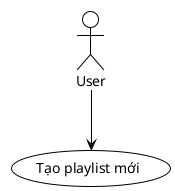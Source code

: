 @startuml UC014-Tao-Playlist
!theme plain

actor User
usecase "Tạo playlist mới" as UC014

User --> UC014

@enduml
